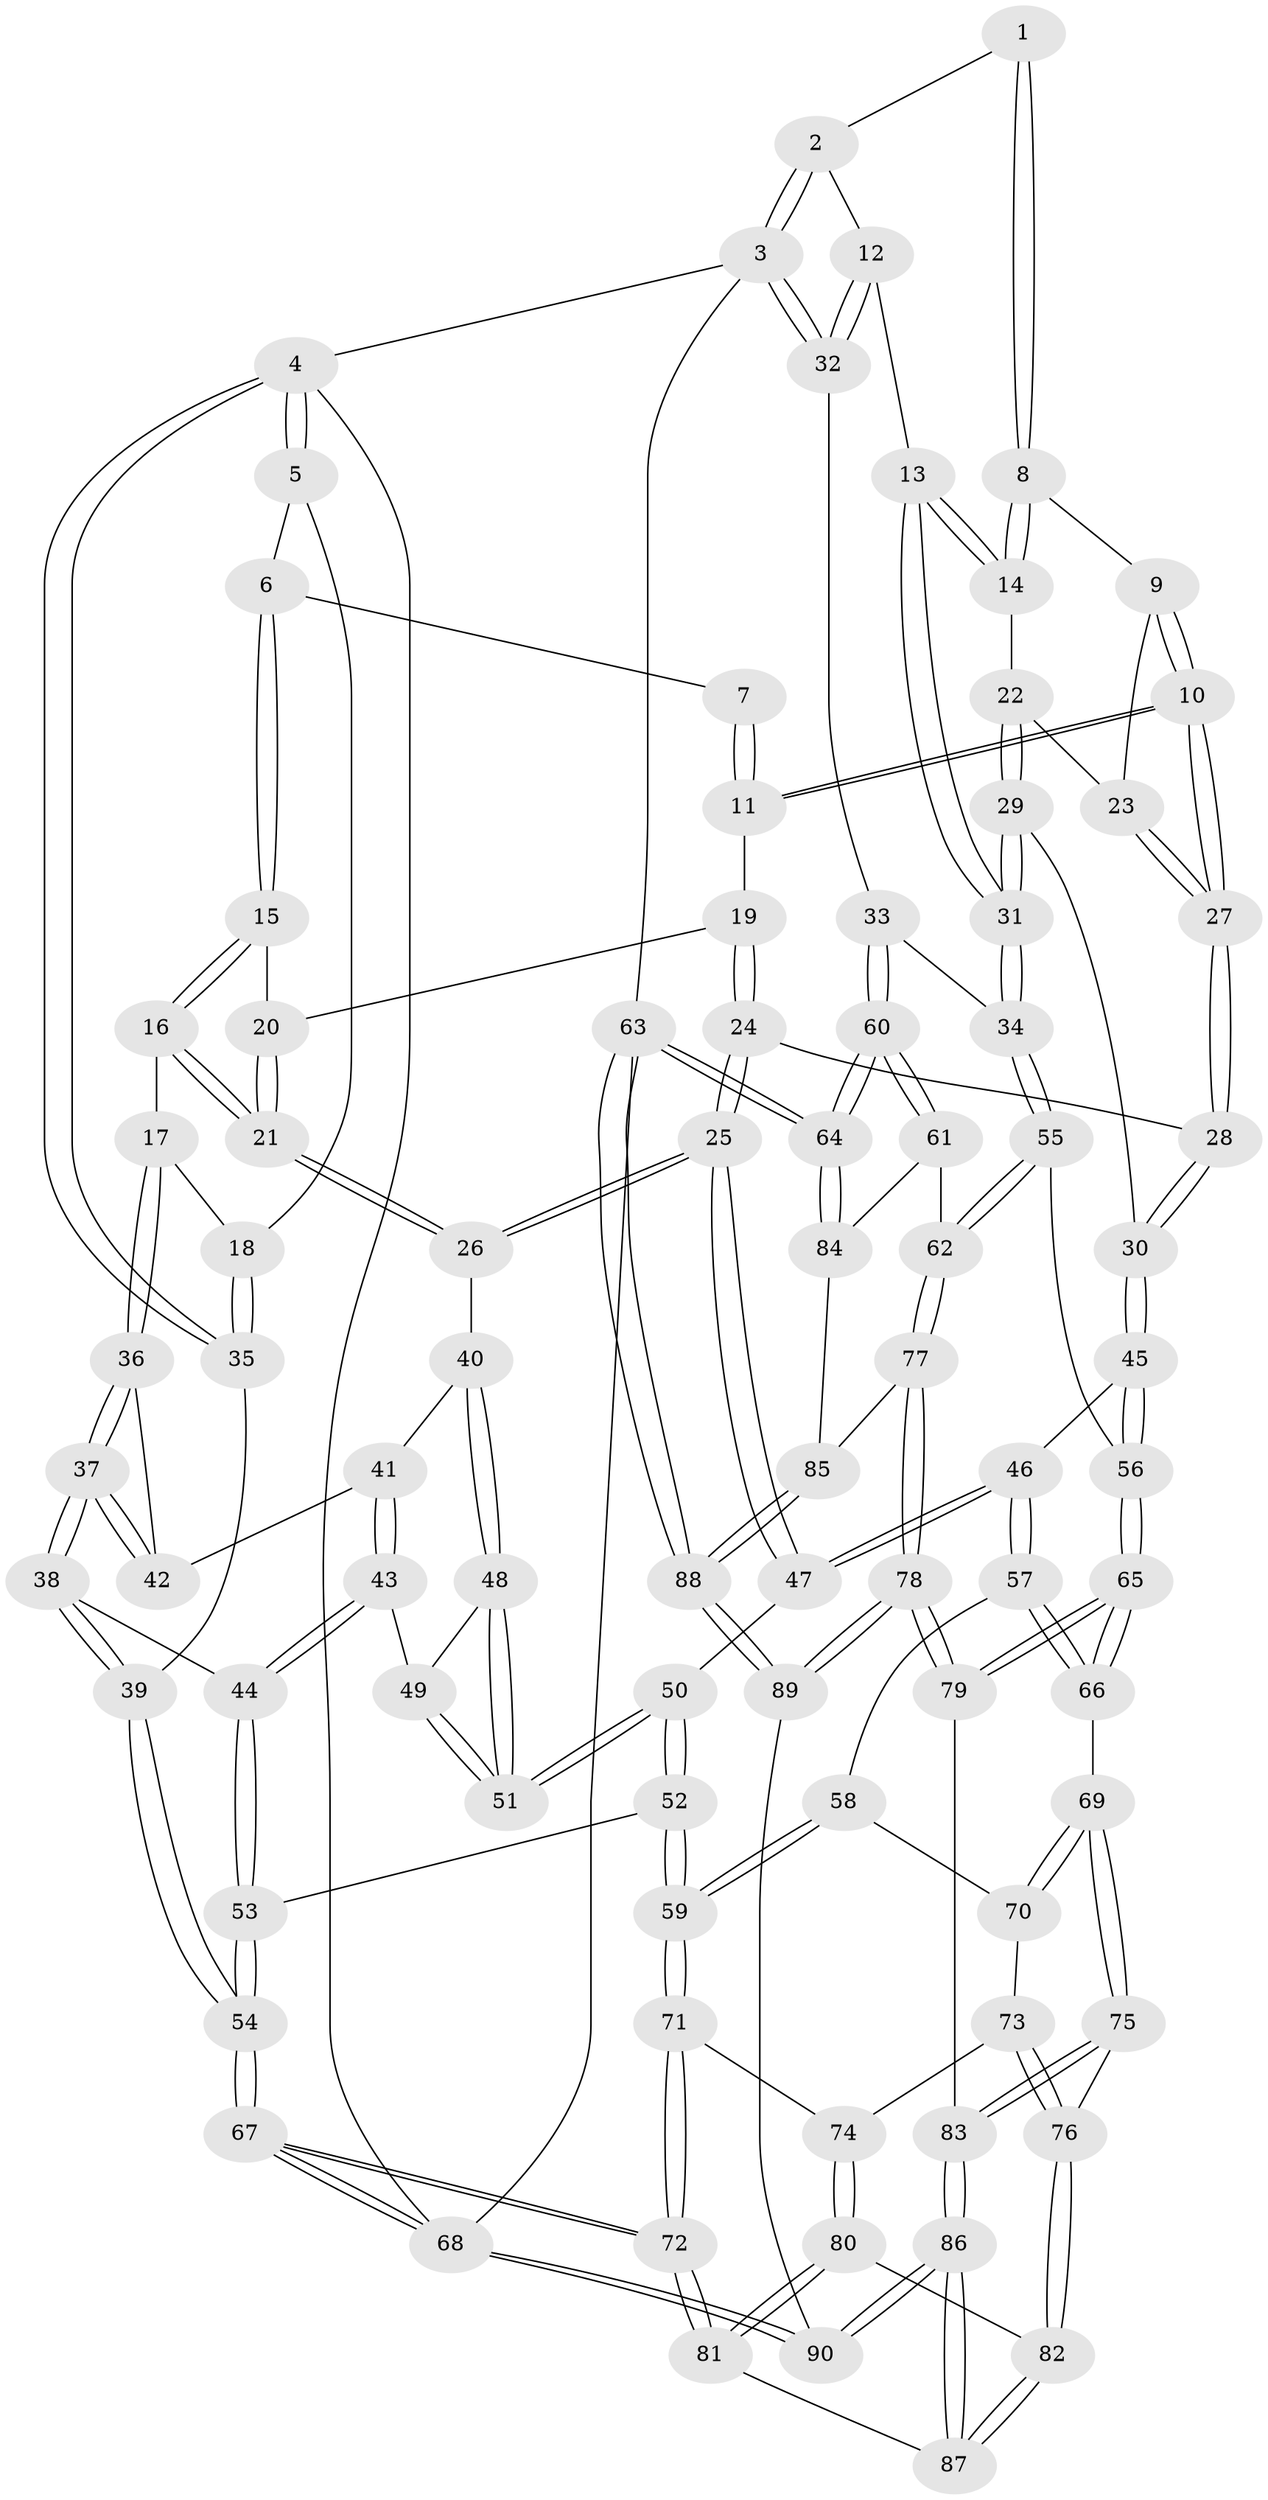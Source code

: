 // coarse degree distribution, {4: 0.4222222222222222, 9: 0.022222222222222223, 5: 0.3111111111111111, 3: 0.1111111111111111, 7: 0.044444444444444446, 6: 0.08888888888888889}
// Generated by graph-tools (version 1.1) at 2025/21/03/04/25 18:21:06]
// undirected, 90 vertices, 222 edges
graph export_dot {
graph [start="1"]
  node [color=gray90,style=filled];
  1 [pos="+0.7248344648742643+0"];
  2 [pos="+0.8157814662971745+0"];
  3 [pos="+1+0"];
  4 [pos="+0+0"];
  5 [pos="+0.2119615328456064+0"];
  6 [pos="+0.40321607041096397+0"];
  7 [pos="+0.527201005743507+0"];
  8 [pos="+0.7241023412308534+0"];
  9 [pos="+0.6940708970942076+0.07077480839148476"];
  10 [pos="+0.600419825673444+0.16103833627390482"];
  11 [pos="+0.575680754327252+0.13924464177025248"];
  12 [pos="+0.9434865643114095+0.1778993443138867"];
  13 [pos="+0.8907917057629735+0.18276575556105687"];
  14 [pos="+0.8320596002108674+0.17985438253643218"];
  15 [pos="+0.3931315533140692+0"];
  16 [pos="+0.12102149023006195+0.17582993566262162"];
  17 [pos="+0.11504388503800858+0.1748592783532109"];
  18 [pos="+0.11160251648874496+0.17259509101979514"];
  19 [pos="+0.47012389171252306+0.13734138607592788"];
  20 [pos="+0.39083970214532154+0"];
  21 [pos="+0.27466361388820676+0.24045583036314358"];
  22 [pos="+0.8035399465805783+0.19000733792330357"];
  23 [pos="+0.7359666346020972+0.16178135476394379"];
  24 [pos="+0.44542789108723857+0.26743332639675815"];
  25 [pos="+0.37133436609587406+0.2986227619831834"];
  26 [pos="+0.29500271076149626+0.27096111983532023"];
  27 [pos="+0.6148956395212215+0.25129770420125874"];
  28 [pos="+0.6056371738360399+0.2936839736472603"];
  29 [pos="+0.7126810553262808+0.3778863311779547"];
  30 [pos="+0.6588484645350959+0.3720373755176365"];
  31 [pos="+0.7740046889463269+0.4101096125218089"];
  32 [pos="+1+0.30701499297876617"];
  33 [pos="+1+0.35148188341362946"];
  34 [pos="+0.820390219790994+0.44102340144459545"];
  35 [pos="+0+0.058387300473220966"];
  36 [pos="+0.10317479257719454+0.23035703228374887"];
  37 [pos="+0.0630414480180781+0.34498208875381603"];
  38 [pos="+0.040896264494739244+0.3963742669360816"];
  39 [pos="+0+0.3936034799207187"];
  40 [pos="+0.25762691401423277+0.3269686562593534"];
  41 [pos="+0.1534008557987522+0.35924230855684813"];
  42 [pos="+0.13653590611021313+0.3347408737436331"];
  43 [pos="+0.1148755048461783+0.39305876886582564"];
  44 [pos="+0.06039829896615869+0.4091700088591173"];
  45 [pos="+0.591168496455585+0.45729631008776866"];
  46 [pos="+0.481485476097843+0.5191523113025736"];
  47 [pos="+0.41375105439593374+0.460139924681432"];
  48 [pos="+0.2431382449814938+0.3801143380025083"];
  49 [pos="+0.1495628612720376+0.4078653116150152"];
  50 [pos="+0.2287705825479536+0.5210546235816887"];
  51 [pos="+0.22812279612480113+0.49701111278862603"];
  52 [pos="+0.19786224626554733+0.5708267705170835"];
  53 [pos="+0.11378417098995654+0.5194590775157188"];
  54 [pos="+0+0.6312823054590402"];
  55 [pos="+0.7995187096455513+0.6412384491094318"];
  56 [pos="+0.7065148068449868+0.651856407053543"];
  57 [pos="+0.4757685601459212+0.572202230995526"];
  58 [pos="+0.323145665693894+0.6286564380671887"];
  59 [pos="+0.20239417690844402+0.6039463911252844"];
  60 [pos="+1+0.7064923367847477"];
  61 [pos="+0.9448636372073101+0.7230740058411426"];
  62 [pos="+0.8651303797551096+0.7058457404699561"];
  63 [pos="+1+1"];
  64 [pos="+1+1"];
  65 [pos="+0.5633009179666127+0.7330929468937208"];
  66 [pos="+0.5375673887724682+0.719246269971234"];
  67 [pos="+0+0.9683498169691425"];
  68 [pos="+0+1"];
  69 [pos="+0.4576454996053486+0.7515639524015952"];
  70 [pos="+0.3507843310647299+0.6927124571909345"];
  71 [pos="+0.17455792409960205+0.6663940749180758"];
  72 [pos="+0+0.956801760675466"];
  73 [pos="+0.3142894130581034+0.7504878950682182"];
  74 [pos="+0.2143024481442452+0.7141699267076382"];
  75 [pos="+0.3820921070910202+0.818126689488036"];
  76 [pos="+0.3589404425706438+0.816764355830772"];
  77 [pos="+0.7602231029702851+0.8636152929607822"];
  78 [pos="+0.6484223756003421+0.9362210304259274"];
  79 [pos="+0.604294322273276+0.8576921381353073"];
  80 [pos="+0.22694393625285925+0.7595891702553196"];
  81 [pos="+0.19693690046323464+0.9033784098736675"];
  82 [pos="+0.30293192434681504+0.8462213302022529"];
  83 [pos="+0.40938926484655214+0.8932249950781637"];
  84 [pos="+0.8994696151166487+0.9019700882129328"];
  85 [pos="+0.864361787460241+0.9128698826275555"];
  86 [pos="+0.39017245606576834+1"];
  87 [pos="+0.25203489899091347+0.9130117403103801"];
  88 [pos="+0.7853857721560491+1"];
  89 [pos="+0.6272647049301677+1"];
  90 [pos="+0.4178689539919822+1"];
  1 -- 2;
  1 -- 8;
  1 -- 8;
  2 -- 3;
  2 -- 3;
  2 -- 12;
  3 -- 4;
  3 -- 32;
  3 -- 32;
  3 -- 63;
  4 -- 5;
  4 -- 5;
  4 -- 35;
  4 -- 35;
  4 -- 68;
  5 -- 6;
  5 -- 18;
  6 -- 7;
  6 -- 15;
  6 -- 15;
  7 -- 11;
  7 -- 11;
  8 -- 9;
  8 -- 14;
  8 -- 14;
  9 -- 10;
  9 -- 10;
  9 -- 23;
  10 -- 11;
  10 -- 11;
  10 -- 27;
  10 -- 27;
  11 -- 19;
  12 -- 13;
  12 -- 32;
  12 -- 32;
  13 -- 14;
  13 -- 14;
  13 -- 31;
  13 -- 31;
  14 -- 22;
  15 -- 16;
  15 -- 16;
  15 -- 20;
  16 -- 17;
  16 -- 21;
  16 -- 21;
  17 -- 18;
  17 -- 36;
  17 -- 36;
  18 -- 35;
  18 -- 35;
  19 -- 20;
  19 -- 24;
  19 -- 24;
  20 -- 21;
  20 -- 21;
  21 -- 26;
  21 -- 26;
  22 -- 23;
  22 -- 29;
  22 -- 29;
  23 -- 27;
  23 -- 27;
  24 -- 25;
  24 -- 25;
  24 -- 28;
  25 -- 26;
  25 -- 26;
  25 -- 47;
  25 -- 47;
  26 -- 40;
  27 -- 28;
  27 -- 28;
  28 -- 30;
  28 -- 30;
  29 -- 30;
  29 -- 31;
  29 -- 31;
  30 -- 45;
  30 -- 45;
  31 -- 34;
  31 -- 34;
  32 -- 33;
  33 -- 34;
  33 -- 60;
  33 -- 60;
  34 -- 55;
  34 -- 55;
  35 -- 39;
  36 -- 37;
  36 -- 37;
  36 -- 42;
  37 -- 38;
  37 -- 38;
  37 -- 42;
  37 -- 42;
  38 -- 39;
  38 -- 39;
  38 -- 44;
  39 -- 54;
  39 -- 54;
  40 -- 41;
  40 -- 48;
  40 -- 48;
  41 -- 42;
  41 -- 43;
  41 -- 43;
  43 -- 44;
  43 -- 44;
  43 -- 49;
  44 -- 53;
  44 -- 53;
  45 -- 46;
  45 -- 56;
  45 -- 56;
  46 -- 47;
  46 -- 47;
  46 -- 57;
  46 -- 57;
  47 -- 50;
  48 -- 49;
  48 -- 51;
  48 -- 51;
  49 -- 51;
  49 -- 51;
  50 -- 51;
  50 -- 51;
  50 -- 52;
  50 -- 52;
  52 -- 53;
  52 -- 59;
  52 -- 59;
  53 -- 54;
  53 -- 54;
  54 -- 67;
  54 -- 67;
  55 -- 56;
  55 -- 62;
  55 -- 62;
  56 -- 65;
  56 -- 65;
  57 -- 58;
  57 -- 66;
  57 -- 66;
  58 -- 59;
  58 -- 59;
  58 -- 70;
  59 -- 71;
  59 -- 71;
  60 -- 61;
  60 -- 61;
  60 -- 64;
  60 -- 64;
  61 -- 62;
  61 -- 84;
  62 -- 77;
  62 -- 77;
  63 -- 64;
  63 -- 64;
  63 -- 88;
  63 -- 88;
  63 -- 68;
  64 -- 84;
  64 -- 84;
  65 -- 66;
  65 -- 66;
  65 -- 79;
  65 -- 79;
  66 -- 69;
  67 -- 68;
  67 -- 68;
  67 -- 72;
  67 -- 72;
  68 -- 90;
  68 -- 90;
  69 -- 70;
  69 -- 70;
  69 -- 75;
  69 -- 75;
  70 -- 73;
  71 -- 72;
  71 -- 72;
  71 -- 74;
  72 -- 81;
  72 -- 81;
  73 -- 74;
  73 -- 76;
  73 -- 76;
  74 -- 80;
  74 -- 80;
  75 -- 76;
  75 -- 83;
  75 -- 83;
  76 -- 82;
  76 -- 82;
  77 -- 78;
  77 -- 78;
  77 -- 85;
  78 -- 79;
  78 -- 79;
  78 -- 89;
  78 -- 89;
  79 -- 83;
  80 -- 81;
  80 -- 81;
  80 -- 82;
  81 -- 87;
  82 -- 87;
  82 -- 87;
  83 -- 86;
  83 -- 86;
  84 -- 85;
  85 -- 88;
  85 -- 88;
  86 -- 87;
  86 -- 87;
  86 -- 90;
  86 -- 90;
  88 -- 89;
  88 -- 89;
  89 -- 90;
}
